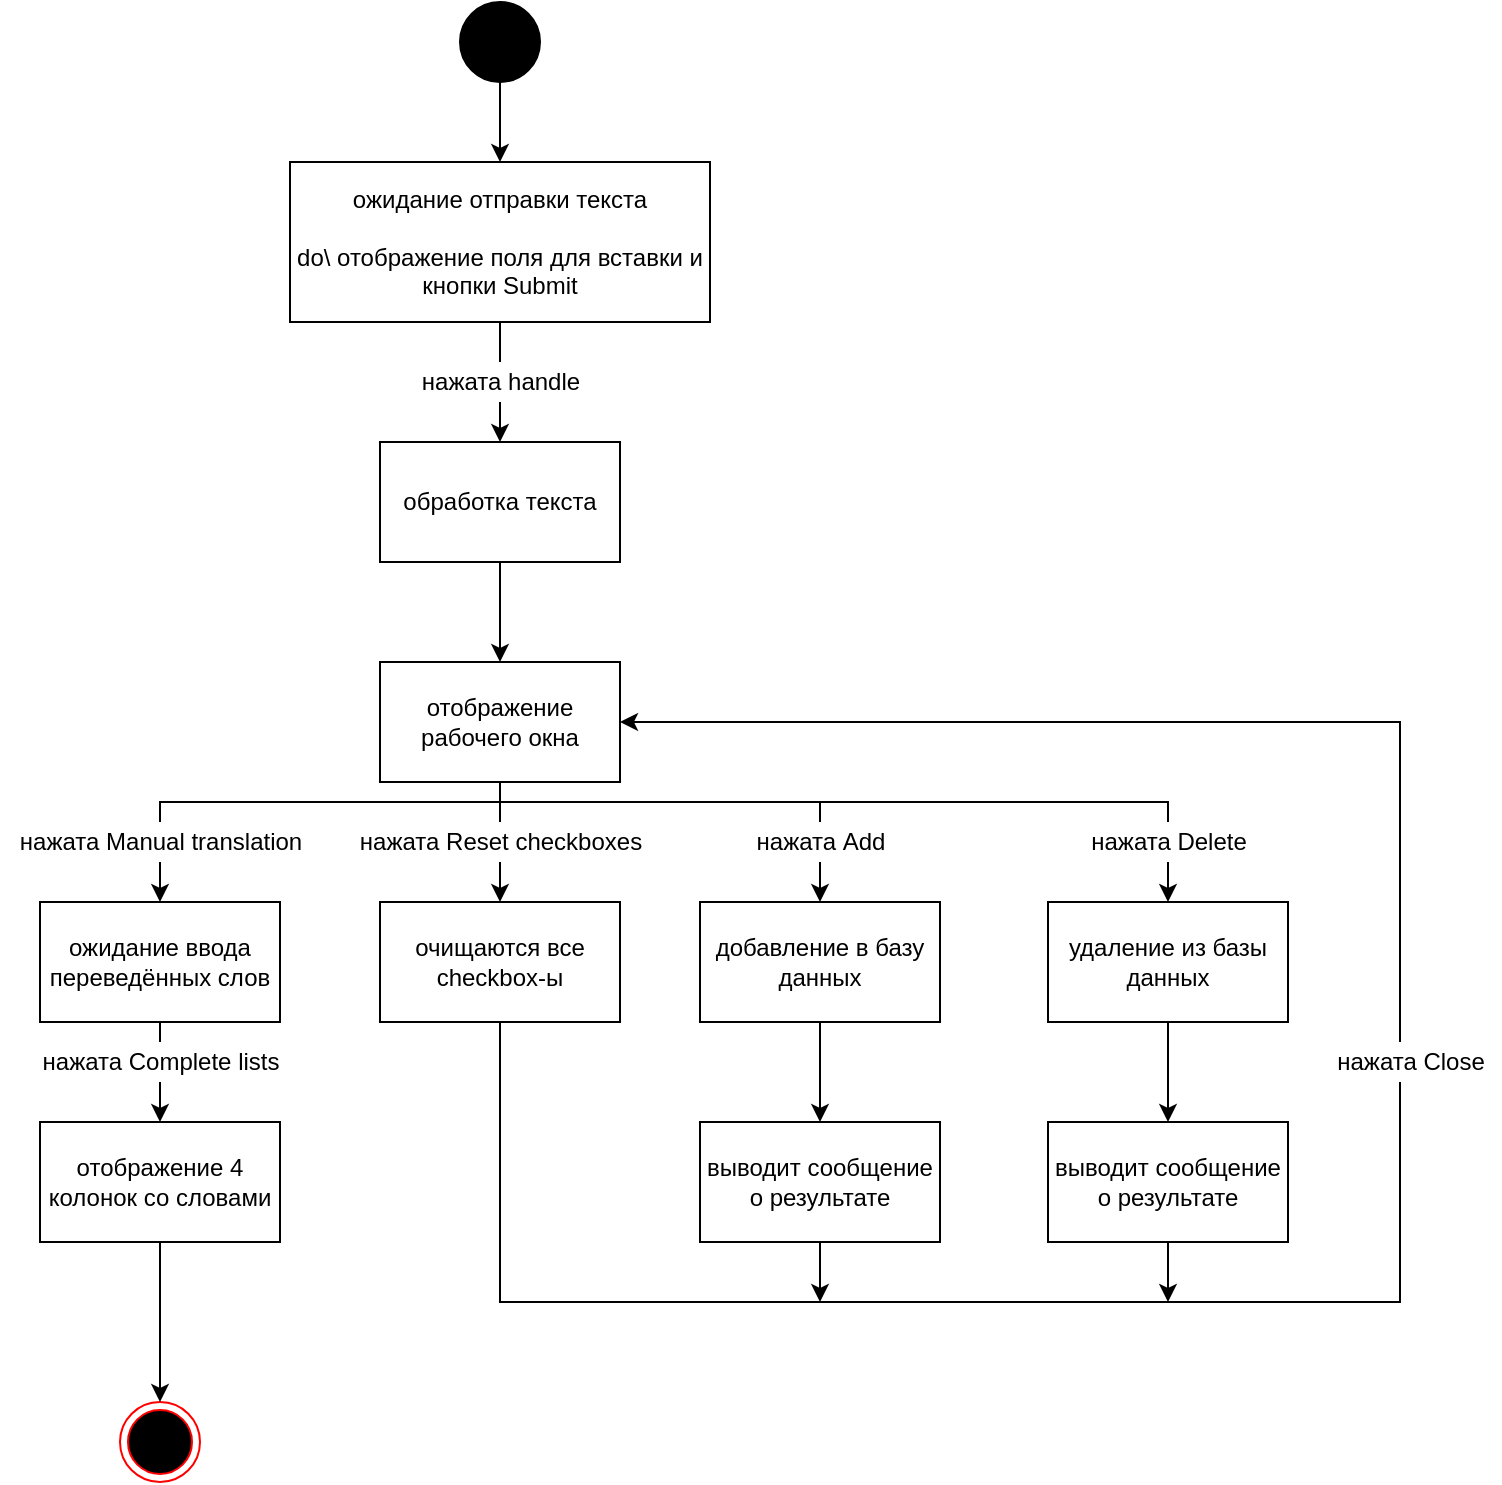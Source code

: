 <mxfile version="13.7.9" type="device" pages="5"><diagram id="DbfBoLWZFxEt-ANyCiOd" name="statechart"><mxGraphModel dx="701" dy="855" grid="1" gridSize="10" guides="1" tooltips="1" connect="1" arrows="1" fold="1" page="1" pageScale="1" pageWidth="827" pageHeight="1169" math="0" shadow="0"><root><mxCell id="0"/><mxCell id="1" parent="0"/><mxCell id="Uaahg4BbOrVN9GBiJII1-5" style="edgeStyle=orthogonalEdgeStyle;rounded=0;orthogonalLoop=1;jettySize=auto;html=1;entryX=0.5;entryY=0;entryDx=0;entryDy=0;" parent="1" source="Uaahg4BbOrVN9GBiJII1-1" target="Uaahg4BbOrVN9GBiJII1-4" edge="1"><mxGeometry relative="1" as="geometry"/></mxCell><mxCell id="Uaahg4BbOrVN9GBiJII1-1" value="" style="ellipse;whiteSpace=wrap;html=1;aspect=fixed;fillColor=#000000;" parent="1" vertex="1"><mxGeometry x="250" y="10" width="40" height="40" as="geometry"/></mxCell><mxCell id="Uaahg4BbOrVN9GBiJII1-7" value="" style="edgeStyle=orthogonalEdgeStyle;rounded=0;orthogonalLoop=1;jettySize=auto;html=1;" parent="1" source="Uaahg4BbOrVN9GBiJII1-4" target="Uaahg4BbOrVN9GBiJII1-6" edge="1"><mxGeometry relative="1" as="geometry"/></mxCell><mxCell id="Uaahg4BbOrVN9GBiJII1-4" value="ожидание отправки текста&lt;br&gt;&lt;br&gt;do\ отображение поля для вставки и кнопки Submit" style="rounded=0;whiteSpace=wrap;html=1;" parent="1" vertex="1"><mxGeometry x="165" y="90" width="210" height="80" as="geometry"/></mxCell><mxCell id="Uaahg4BbOrVN9GBiJII1-10" value="" style="edgeStyle=orthogonalEdgeStyle;rounded=0;orthogonalLoop=1;jettySize=auto;html=1;" parent="1" source="Uaahg4BbOrVN9GBiJII1-6" target="Uaahg4BbOrVN9GBiJII1-9" edge="1"><mxGeometry relative="1" as="geometry"/></mxCell><mxCell id="Uaahg4BbOrVN9GBiJII1-6" value="обработка текста" style="whiteSpace=wrap;html=1;rounded=0;" parent="1" vertex="1"><mxGeometry x="210" y="230" width="120" height="60" as="geometry"/></mxCell><mxCell id="Uaahg4BbOrVN9GBiJII1-8" value="нажата handle" style="text;html=1;align=center;verticalAlign=middle;resizable=0;points=[];autosize=1;fillColor=#ffffff;" parent="1" vertex="1"><mxGeometry x="225" y="190" width="90" height="20" as="geometry"/></mxCell><mxCell id="Uaahg4BbOrVN9GBiJII1-29" style="edgeStyle=orthogonalEdgeStyle;rounded=0;orthogonalLoop=1;jettySize=auto;html=1;entryX=0.5;entryY=0;entryDx=0;entryDy=0;" parent="1" source="Uaahg4BbOrVN9GBiJII1-9" target="Uaahg4BbOrVN9GBiJII1-28" edge="1"><mxGeometry relative="1" as="geometry"><Array as="points"><mxPoint x="270" y="410"/><mxPoint x="430" y="410"/></Array></mxGeometry></mxCell><mxCell id="Uaahg4BbOrVN9GBiJII1-33" style="edgeStyle=orthogonalEdgeStyle;rounded=0;orthogonalLoop=1;jettySize=auto;html=1;entryX=0.5;entryY=0;entryDx=0;entryDy=0;" parent="1" source="Uaahg4BbOrVN9GBiJII1-9" target="Uaahg4BbOrVN9GBiJII1-32" edge="1"><mxGeometry relative="1" as="geometry"><Array as="points"><mxPoint x="270" y="410"/><mxPoint x="604" y="410"/></Array></mxGeometry></mxCell><mxCell id="Uaahg4BbOrVN9GBiJII1-40" value="" style="edgeStyle=orthogonalEdgeStyle;rounded=0;orthogonalLoop=1;jettySize=auto;html=1;" parent="1" source="Uaahg4BbOrVN9GBiJII1-9" target="Uaahg4BbOrVN9GBiJII1-39" edge="1"><mxGeometry relative="1" as="geometry"><Array as="points"><mxPoint x="270" y="440"/><mxPoint x="270" y="440"/></Array></mxGeometry></mxCell><mxCell id="J5QCIVCEtOyUSUEysf1H-3" style="edgeStyle=orthogonalEdgeStyle;rounded=0;orthogonalLoop=1;jettySize=auto;html=1;exitX=0.5;exitY=1;exitDx=0;exitDy=0;entryX=0.5;entryY=0;entryDx=0;entryDy=0;" parent="1" source="Uaahg4BbOrVN9GBiJII1-9" target="J5QCIVCEtOyUSUEysf1H-2" edge="1"><mxGeometry relative="1" as="geometry"><Array as="points"><mxPoint x="270" y="410"/><mxPoint x="100" y="410"/></Array></mxGeometry></mxCell><mxCell id="Uaahg4BbOrVN9GBiJII1-9" value="отображение рабочего окна" style="whiteSpace=wrap;html=1;rounded=0;" parent="1" vertex="1"><mxGeometry x="210" y="340" width="120" height="60" as="geometry"/></mxCell><mxCell id="Uaahg4BbOrVN9GBiJII1-43" style="edgeStyle=orthogonalEdgeStyle;rounded=0;orthogonalLoop=1;jettySize=auto;html=1;exitX=0.5;exitY=1;exitDx=0;exitDy=0;" parent="1" source="Uaahg4BbOrVN9GBiJII1-11" edge="1"><mxGeometry relative="1" as="geometry"><mxPoint x="430" y="660" as="targetPoint"/></mxGeometry></mxCell><mxCell id="Uaahg4BbOrVN9GBiJII1-11" value="выводит сообщение о результате" style="whiteSpace=wrap;html=1;rounded=0;" parent="1" vertex="1"><mxGeometry x="370" y="570" width="120" height="60" as="geometry"/></mxCell><mxCell id="Uaahg4BbOrVN9GBiJII1-13" value="нажата Add" style="text;html=1;align=center;verticalAlign=middle;resizable=0;points=[];autosize=1;fillColor=#ffffff;" parent="1" vertex="1"><mxGeometry x="390" y="420" width="80" height="20" as="geometry"/></mxCell><mxCell id="Uaahg4BbOrVN9GBiJII1-36" style="edgeStyle=orthogonalEdgeStyle;rounded=0;orthogonalLoop=1;jettySize=auto;html=1;exitX=0.5;exitY=1;exitDx=0;exitDy=0;" parent="1" source="Uaahg4BbOrVN9GBiJII1-18" edge="1"><mxGeometry relative="1" as="geometry"><mxPoint x="604" y="660" as="targetPoint"/></mxGeometry></mxCell><mxCell id="Uaahg4BbOrVN9GBiJII1-18" value="&lt;span&gt;выводит сообщение о результате&lt;/span&gt;" style="whiteSpace=wrap;html=1;rounded=0;" parent="1" vertex="1"><mxGeometry x="544" y="570" width="120" height="60" as="geometry"/></mxCell><mxCell id="Uaahg4BbOrVN9GBiJII1-14" value="нажата Delete" style="text;html=1;align=center;verticalAlign=middle;resizable=0;points=[];autosize=1;fillColor=#ffffff;" parent="1" vertex="1"><mxGeometry x="559" y="420" width="90" height="20" as="geometry"/></mxCell><mxCell id="J5QCIVCEtOyUSUEysf1H-4" value="нажата Manual translation" style="text;html=1;align=center;verticalAlign=middle;resizable=0;points=[];autosize=1;fillColor=#ffffff;" parent="1" vertex="1"><mxGeometry x="20" y="420" width="160" height="20" as="geometry"/></mxCell><mxCell id="Uaahg4BbOrVN9GBiJII1-31" value="" style="edgeStyle=orthogonalEdgeStyle;rounded=0;orthogonalLoop=1;jettySize=auto;html=1;" parent="1" source="Uaahg4BbOrVN9GBiJII1-28" target="Uaahg4BbOrVN9GBiJII1-11" edge="1"><mxGeometry relative="1" as="geometry"/></mxCell><mxCell id="Uaahg4BbOrVN9GBiJII1-28" value="добавление в базу данных" style="whiteSpace=wrap;html=1;fillColor=#ffffff;" parent="1" vertex="1"><mxGeometry x="370" y="460" width="120" height="60" as="geometry"/></mxCell><mxCell id="Uaahg4BbOrVN9GBiJII1-34" value="" style="edgeStyle=orthogonalEdgeStyle;rounded=0;orthogonalLoop=1;jettySize=auto;html=1;" parent="1" source="Uaahg4BbOrVN9GBiJII1-32" target="Uaahg4BbOrVN9GBiJII1-18" edge="1"><mxGeometry relative="1" as="geometry"/></mxCell><mxCell id="Uaahg4BbOrVN9GBiJII1-32" value="удаление из базы данных" style="whiteSpace=wrap;html=1;fillColor=#ffffff;" parent="1" vertex="1"><mxGeometry x="544" y="460" width="120" height="60" as="geometry"/></mxCell><mxCell id="Uaahg4BbOrVN9GBiJII1-42" style="edgeStyle=orthogonalEdgeStyle;rounded=0;orthogonalLoop=1;jettySize=auto;html=1;entryX=1;entryY=0.5;entryDx=0;entryDy=0;" parent="1" source="Uaahg4BbOrVN9GBiJII1-39" target="Uaahg4BbOrVN9GBiJII1-9" edge="1"><mxGeometry relative="1" as="geometry"><mxPoint x="270" y="660" as="targetPoint"/><Array as="points"><mxPoint x="270" y="660"/><mxPoint x="720" y="660"/><mxPoint x="720" y="370"/></Array></mxGeometry></mxCell><mxCell id="Uaahg4BbOrVN9GBiJII1-39" value="очищаются все checkbox-ы" style="whiteSpace=wrap;html=1;rounded=0;" parent="1" vertex="1"><mxGeometry x="210" y="460" width="120" height="60" as="geometry"/></mxCell><mxCell id="Uaahg4BbOrVN9GBiJII1-41" value="нажата Reset checkboxes" style="text;html=1;align=center;verticalAlign=middle;resizable=0;points=[];autosize=1;fillColor=#ffffff;" parent="1" vertex="1"><mxGeometry x="190" y="420" width="160" height="20" as="geometry"/></mxCell><mxCell id="Uaahg4BbOrVN9GBiJII1-45" value="" style="ellipse;html=1;shape=endState;fillColor=#000000;strokeColor=#ff0000;" parent="1" vertex="1"><mxGeometry x="80" y="710" width="40" height="40" as="geometry"/></mxCell><mxCell id="J5QCIVCEtOyUSUEysf1H-8" style="edgeStyle=orthogonalEdgeStyle;rounded=0;orthogonalLoop=1;jettySize=auto;html=1;entryX=0.5;entryY=0;entryDx=0;entryDy=0;" parent="1" source="J5QCIVCEtOyUSUEysf1H-5" target="Uaahg4BbOrVN9GBiJII1-45" edge="1"><mxGeometry relative="1" as="geometry"><mxPoint x="100" y="700" as="targetPoint"/><Array as="points"/></mxGeometry></mxCell><mxCell id="J5QCIVCEtOyUSUEysf1H-5" value="отображение 4 колонок со словами" style="whiteSpace=wrap;html=1;" parent="1" vertex="1"><mxGeometry x="40" y="570" width="120" height="60" as="geometry"/></mxCell><mxCell id="Uaahg4BbOrVN9GBiJII1-37" value="нажата Close" style="text;html=1;align=center;verticalAlign=middle;resizable=0;points=[];autosize=1;fillColor=#ffffff;" parent="1" vertex="1"><mxGeometry x="680" y="530" width="90" height="20" as="geometry"/></mxCell><mxCell id="J5QCIVCEtOyUSUEysf1H-6" value="" style="edgeStyle=orthogonalEdgeStyle;rounded=0;orthogonalLoop=1;jettySize=auto;html=1;" parent="1" source="J5QCIVCEtOyUSUEysf1H-2" target="J5QCIVCEtOyUSUEysf1H-5" edge="1"><mxGeometry relative="1" as="geometry"/></mxCell><mxCell id="J5QCIVCEtOyUSUEysf1H-2" value="ожидание ввода переведённых слов" style="whiteSpace=wrap;html=1;" parent="1" vertex="1"><mxGeometry x="40" y="460" width="120" height="60" as="geometry"/></mxCell><mxCell id="J5QCIVCEtOyUSUEysf1H-7" value="нажата Complete lists" style="text;html=1;align=center;verticalAlign=middle;resizable=0;points=[];autosize=1;fillColor=#ffffff;" parent="1" vertex="1"><mxGeometry x="35" y="530" width="130" height="20" as="geometry"/></mxCell></root></mxGraphModel></diagram><diagram id="JIhOavbpxu20vDzbm7Pc" name="sequence"><mxGraphModel dx="701" dy="2024" grid="1" gridSize="10" guides="1" tooltips="1" connect="1" arrows="1" fold="1" page="1" pageScale="1" pageWidth="827" pageHeight="1169" math="0" shadow="0"><root><mxCell id="7PIrNWYttkDcKMODhnjM-0"/><mxCell id="7PIrNWYttkDcKMODhnjM-1" parent="7PIrNWYttkDcKMODhnjM-0"/><mxCell id="7PIrNWYttkDcKMODhnjM-2" value="prepare for print" style="shape=umlFrame;whiteSpace=wrap;html=1;width=80;height=30;" vertex="1" parent="7PIrNWYttkDcKMODhnjM-1"><mxGeometry x="10" y="1620" width="960" height="520" as="geometry"/></mxCell><mxCell id="7PIrNWYttkDcKMODhnjM-3" value="return" style="html=1;verticalAlign=bottom;endArrow=open;dashed=1;endSize=8;" edge="1" parent="7PIrNWYttkDcKMODhnjM-1" source="7PIrNWYttkDcKMODhnjM-65" target="7PIrNWYttkDcKMODhnjM-63"><mxGeometry relative="1" as="geometry"><mxPoint x="440" y="1810" as="targetPoint"/><mxPoint x="589.5" y="1810" as="sourcePoint"/><Array as="points"><mxPoint x="470" y="1800"/></Array></mxGeometry></mxCell><mxCell id="7PIrNWYttkDcKMODhnjM-4" value="reset checkboxes" style="shape=umlFrame;whiteSpace=wrap;html=1;width=80;height=40;" vertex="1" parent="7PIrNWYttkDcKMODhnjM-1"><mxGeometry x="10" y="480" width="360" height="260" as="geometry"/></mxCell><mxCell id="7PIrNWYttkDcKMODhnjM-5" value="handle" style="shape=umlFrame;whiteSpace=wrap;html=1;" vertex="1" parent="7PIrNWYttkDcKMODhnjM-1"><mxGeometry x="10" y="-50" width="910" height="460" as="geometry"/></mxCell><mxCell id="7PIrNWYttkDcKMODhnjM-6" value="delete" style="shape=umlFrame;whiteSpace=wrap;html=1;" vertex="1" parent="7PIrNWYttkDcKMODhnjM-1"><mxGeometry x="10" y="800" width="690" height="360" as="geometry"/></mxCell><mxCell id="7PIrNWYttkDcKMODhnjM-7" value="add" style="shape=umlFrame;whiteSpace=wrap;html=1;" vertex="1" parent="7PIrNWYttkDcKMODhnjM-1"><mxGeometry x="10" y="1220" width="690" height="370" as="geometry"/></mxCell><mxCell id="7PIrNWYttkDcKMODhnjM-8" value="" style="shape=umlLifeline;participant=umlActor;perimeter=lifelinePerimeter;whiteSpace=wrap;html=1;container=1;collapsible=0;recursiveResize=0;verticalAlign=top;spacingTop=36;outlineConnect=0;" vertex="1" parent="7PIrNWYttkDcKMODhnjM-1"><mxGeometry x="70" width="20" height="380" as="geometry"/></mxCell><mxCell id="7PIrNWYttkDcKMODhnjM-9" value="Processer&lt;br&gt;:processer" style="shape=umlLifeline;perimeter=lifelinePerimeter;whiteSpace=wrap;html=1;container=1;collapsible=0;recursiveResize=0;outlineConnect=0;" vertex="1" parent="7PIrNWYttkDcKMODhnjM-1"><mxGeometry x="410" width="100" height="380" as="geometry"/></mxCell><mxCell id="7PIrNWYttkDcKMODhnjM-10" value="" style="html=1;points=[];perimeter=orthogonalPerimeter;" vertex="1" parent="7PIrNWYttkDcKMODhnjM-9"><mxGeometry x="45" y="80" width="10" height="190" as="geometry"/></mxCell><mxCell id="7PIrNWYttkDcKMODhnjM-11" value="handle script" style="shape=umlLifeline;perimeter=lifelinePerimeter;whiteSpace=wrap;html=1;container=1;collapsible=0;recursiveResize=0;outlineConnect=0;" vertex="1" parent="7PIrNWYttkDcKMODhnjM-1"><mxGeometry x="200" width="100" height="380" as="geometry"/></mxCell><mxCell id="7PIrNWYttkDcKMODhnjM-12" value="" style="html=1;points=[];perimeter=orthogonalPerimeter;" vertex="1" parent="7PIrNWYttkDcKMODhnjM-11"><mxGeometry x="45" y="70" width="10" height="220" as="geometry"/></mxCell><mxCell id="7PIrNWYttkDcKMODhnjM-13" value="process text" style="html=1;verticalAlign=bottom;endArrow=block;entryX=0;entryY=0;" edge="1" parent="7PIrNWYttkDcKMODhnjM-1" source="7PIrNWYttkDcKMODhnjM-11" target="7PIrNWYttkDcKMODhnjM-10"><mxGeometry relative="1" as="geometry"><mxPoint x="320" y="80" as="sourcePoint"/></mxGeometry></mxCell><mxCell id="7PIrNWYttkDcKMODhnjM-14" value="return" style="html=1;verticalAlign=bottom;endArrow=open;dashed=1;endSize=8;exitX=0;exitY=0.95;" edge="1" parent="7PIrNWYttkDcKMODhnjM-1" source="7PIrNWYttkDcKMODhnjM-10" target="7PIrNWYttkDcKMODhnjM-11"><mxGeometry relative="1" as="geometry"><mxPoint x="385" y="156" as="targetPoint"/></mxGeometry></mxCell><mxCell id="7PIrNWYttkDcKMODhnjM-15" value="database" style="shape=umlLifeline;perimeter=lifelinePerimeter;whiteSpace=wrap;html=1;container=1;collapsible=0;recursiveResize=0;outlineConnect=0;" vertex="1" parent="7PIrNWYttkDcKMODhnjM-1"><mxGeometry x="760" width="100" height="380" as="geometry"/></mxCell><mxCell id="7PIrNWYttkDcKMODhnjM-16" value="" style="html=1;points=[];perimeter=orthogonalPerimeter;" vertex="1" parent="7PIrNWYttkDcKMODhnjM-15"><mxGeometry x="45" y="180" width="10" height="50" as="geometry"/></mxCell><mxCell id="7PIrNWYttkDcKMODhnjM-17" value="get words" style="html=1;verticalAlign=bottom;endArrow=block;entryX=0;entryY=0;" edge="1" parent="7PIrNWYttkDcKMODhnjM-1" source="7PIrNWYttkDcKMODhnjM-9" target="7PIrNWYttkDcKMODhnjM-16"><mxGeometry relative="1" as="geometry"><mxPoint x="575" y="90" as="sourcePoint"/></mxGeometry></mxCell><mxCell id="7PIrNWYttkDcKMODhnjM-18" value="return" style="html=1;verticalAlign=bottom;endArrow=open;dashed=1;endSize=8;exitX=0;exitY=0.95;" edge="1" parent="7PIrNWYttkDcKMODhnjM-1" source="7PIrNWYttkDcKMODhnjM-16" target="7PIrNWYttkDcKMODhnjM-9"><mxGeometry relative="1" as="geometry"><mxPoint x="575" y="166" as="targetPoint"/></mxGeometry></mxCell><mxCell id="7PIrNWYttkDcKMODhnjM-19" value="Word&lt;br&gt;:Word" style="shape=umlLifeline;perimeter=lifelinePerimeter;whiteSpace=wrap;html=1;container=1;collapsible=0;recursiveResize=0;outlineConnect=0;" vertex="1" parent="7PIrNWYttkDcKMODhnjM-1"><mxGeometry x="590" width="100" height="380" as="geometry"/></mxCell><mxCell id="7PIrNWYttkDcKMODhnjM-20" value="" style="html=1;points=[];perimeter=orthogonalPerimeter;" vertex="1" parent="7PIrNWYttkDcKMODhnjM-19"><mxGeometry x="45" y="90" width="10" height="60" as="geometry"/></mxCell><mxCell id="7PIrNWYttkDcKMODhnjM-21" value="new with word, context" style="html=1;verticalAlign=bottom;endArrow=block;entryX=0;entryY=0;" edge="1" parent="7PIrNWYttkDcKMODhnjM-1" source="7PIrNWYttkDcKMODhnjM-9" target="7PIrNWYttkDcKMODhnjM-20"><mxGeometry relative="1" as="geometry"><mxPoint x="565" y="90" as="sourcePoint"/></mxGeometry></mxCell><mxCell id="7PIrNWYttkDcKMODhnjM-22" value="return" style="html=1;verticalAlign=bottom;endArrow=open;dashed=1;endSize=8;exitX=0;exitY=0.95;" edge="1" parent="7PIrNWYttkDcKMODhnjM-1" source="7PIrNWYttkDcKMODhnjM-20" target="7PIrNWYttkDcKMODhnjM-9"><mxGeometry relative="1" as="geometry"><mxPoint x="565" y="166" as="targetPoint"/></mxGeometry></mxCell><mxCell id="7PIrNWYttkDcKMODhnjM-23" value="dispatch" style="html=1;verticalAlign=bottom;endArrow=block;entryX=0;entryY=0;" edge="1" parent="7PIrNWYttkDcKMODhnjM-1" source="7PIrNWYttkDcKMODhnjM-8" target="7PIrNWYttkDcKMODhnjM-12"><mxGeometry relative="1" as="geometry"><mxPoint x="175" y="120" as="sourcePoint"/></mxGeometry></mxCell><mxCell id="7PIrNWYttkDcKMODhnjM-24" value="return" style="html=1;verticalAlign=bottom;endArrow=open;dashed=1;endSize=8;exitX=0;exitY=0.95;" edge="1" parent="7PIrNWYttkDcKMODhnjM-1" source="7PIrNWYttkDcKMODhnjM-12" target="7PIrNWYttkDcKMODhnjM-8"><mxGeometry relative="1" as="geometry"><mxPoint x="175" y="196" as="targetPoint"/></mxGeometry></mxCell><mxCell id="7PIrNWYttkDcKMODhnjM-25" value="" style="shape=umlLifeline;participant=umlActor;perimeter=lifelinePerimeter;whiteSpace=wrap;html=1;container=1;collapsible=0;recursiveResize=0;verticalAlign=top;spacingTop=36;outlineConnect=0;" vertex="1" parent="7PIrNWYttkDcKMODhnjM-1"><mxGeometry x="110" y="520" width="20" height="180" as="geometry"/></mxCell><mxCell id="7PIrNWYttkDcKMODhnjM-26" value="handle script" style="shape=umlLifeline;perimeter=lifelinePerimeter;whiteSpace=wrap;html=1;container=1;collapsible=0;recursiveResize=0;outlineConnect=0;" vertex="1" parent="7PIrNWYttkDcKMODhnjM-1"><mxGeometry x="230" y="520" width="100" height="180" as="geometry"/></mxCell><mxCell id="7PIrNWYttkDcKMODhnjM-27" value="" style="html=1;points=[];perimeter=orthogonalPerimeter;" vertex="1" parent="7PIrNWYttkDcKMODhnjM-26"><mxGeometry x="45" y="65" width="10" height="80" as="geometry"/></mxCell><mxCell id="7PIrNWYttkDcKMODhnjM-28" value="reset checkboxes" style="html=1;verticalAlign=bottom;endArrow=block;entryX=0;entryY=0;" edge="1" parent="7PIrNWYttkDcKMODhnjM-1" source="7PIrNWYttkDcKMODhnjM-25" target="7PIrNWYttkDcKMODhnjM-27"><mxGeometry relative="1" as="geometry"><mxPoint x="175" y="585" as="sourcePoint"/></mxGeometry></mxCell><mxCell id="7PIrNWYttkDcKMODhnjM-29" value="return" style="html=1;verticalAlign=bottom;endArrow=open;dashed=1;endSize=8;exitX=0;exitY=0.95;" edge="1" parent="7PIrNWYttkDcKMODhnjM-1" source="7PIrNWYttkDcKMODhnjM-27" target="7PIrNWYttkDcKMODhnjM-25"><mxGeometry relative="1" as="geometry"><mxPoint x="175" y="661" as="targetPoint"/></mxGeometry></mxCell><mxCell id="7PIrNWYttkDcKMODhnjM-30" value="" style="shape=umlLifeline;participant=umlActor;perimeter=lifelinePerimeter;whiteSpace=wrap;html=1;container=1;collapsible=0;recursiveResize=0;verticalAlign=top;spacingTop=36;outlineConnect=0;" vertex="1" parent="7PIrNWYttkDcKMODhnjM-1"><mxGeometry x="70" y="840" width="20" height="300" as="geometry"/></mxCell><mxCell id="7PIrNWYttkDcKMODhnjM-31" value="database" style="shape=umlLifeline;perimeter=lifelinePerimeter;whiteSpace=wrap;html=1;container=1;collapsible=0;recursiveResize=0;outlineConnect=0;" vertex="1" parent="7PIrNWYttkDcKMODhnjM-1"><mxGeometry x="560" y="840" width="100" height="300" as="geometry"/></mxCell><mxCell id="7PIrNWYttkDcKMODhnjM-32" value="" style="html=1;points=[];perimeter=orthogonalPerimeter;" vertex="1" parent="7PIrNWYttkDcKMODhnjM-31"><mxGeometry x="45" y="90" width="10" height="80" as="geometry"/></mxCell><mxCell id="7PIrNWYttkDcKMODhnjM-33" value="handle script" style="shape=umlLifeline;perimeter=lifelinePerimeter;whiteSpace=wrap;html=1;container=1;collapsible=0;recursiveResize=0;outlineConnect=0;" vertex="1" parent="7PIrNWYttkDcKMODhnjM-1"><mxGeometry x="190" y="840" width="100" height="300" as="geometry"/></mxCell><mxCell id="7PIrNWYttkDcKMODhnjM-34" value="" style="html=1;points=[];perimeter=orthogonalPerimeter;" vertex="1" parent="7PIrNWYttkDcKMODhnjM-33"><mxGeometry x="45" y="70" width="10" height="120" as="geometry"/></mxCell><mxCell id="7PIrNWYttkDcKMODhnjM-35" value="delete word" style="html=1;verticalAlign=bottom;endArrow=block;entryX=0;entryY=0;" edge="1" parent="7PIrNWYttkDcKMODhnjM-1" source="7PIrNWYttkDcKMODhnjM-30" target="7PIrNWYttkDcKMODhnjM-34"><mxGeometry relative="1" as="geometry"><mxPoint x="165" y="910" as="sourcePoint"/></mxGeometry></mxCell><mxCell id="7PIrNWYttkDcKMODhnjM-36" value="return" style="html=1;verticalAlign=bottom;endArrow=open;dashed=1;endSize=8;exitX=0;exitY=0.95;" edge="1" parent="7PIrNWYttkDcKMODhnjM-1" source="7PIrNWYttkDcKMODhnjM-34" target="7PIrNWYttkDcKMODhnjM-30"><mxGeometry relative="1" as="geometry"><mxPoint x="165" y="986" as="targetPoint"/></mxGeometry></mxCell><mxCell id="7PIrNWYttkDcKMODhnjM-37" value="delete script" style="shape=umlLifeline;perimeter=lifelinePerimeter;whiteSpace=wrap;html=1;container=1;collapsible=0;recursiveResize=0;outlineConnect=0;" vertex="1" parent="7PIrNWYttkDcKMODhnjM-1"><mxGeometry x="380" y="840" width="100" height="300" as="geometry"/></mxCell><mxCell id="7PIrNWYttkDcKMODhnjM-38" value="" style="html=1;points=[];perimeter=orthogonalPerimeter;" vertex="1" parent="7PIrNWYttkDcKMODhnjM-37"><mxGeometry x="45" y="80" width="10" height="100" as="geometry"/></mxCell><mxCell id="7PIrNWYttkDcKMODhnjM-39" value="word" style="html=1;verticalAlign=bottom;endArrow=block;entryX=0;entryY=0;" edge="1" parent="7PIrNWYttkDcKMODhnjM-1" source="7PIrNWYttkDcKMODhnjM-33" target="7PIrNWYttkDcKMODhnjM-38"><mxGeometry relative="1" as="geometry"><mxPoint x="355" y="920" as="sourcePoint"/></mxGeometry></mxCell><mxCell id="7PIrNWYttkDcKMODhnjM-40" value="result" style="html=1;verticalAlign=bottom;endArrow=open;dashed=1;endSize=8;exitX=0;exitY=0.95;" edge="1" parent="7PIrNWYttkDcKMODhnjM-1" source="7PIrNWYttkDcKMODhnjM-38" target="7PIrNWYttkDcKMODhnjM-33"><mxGeometry relative="1" as="geometry"><mxPoint x="355" y="996" as="targetPoint"/></mxGeometry></mxCell><mxCell id="7PIrNWYttkDcKMODhnjM-41" value="delete word" style="html=1;verticalAlign=bottom;endArrow=block;entryX=0;entryY=0;strokeWidth=1;" edge="1" parent="7PIrNWYttkDcKMODhnjM-1" source="7PIrNWYttkDcKMODhnjM-37" target="7PIrNWYttkDcKMODhnjM-32"><mxGeometry x="0.031" relative="1" as="geometry"><mxPoint x="535" y="930" as="sourcePoint"/><mxPoint x="1" as="offset"/></mxGeometry></mxCell><mxCell id="7PIrNWYttkDcKMODhnjM-42" value="result" style="html=1;verticalAlign=bottom;endArrow=open;dashed=1;endSize=8;exitX=0;exitY=0.95;" edge="1" parent="7PIrNWYttkDcKMODhnjM-1" source="7PIrNWYttkDcKMODhnjM-32" target="7PIrNWYttkDcKMODhnjM-37"><mxGeometry relative="1" as="geometry"><mxPoint x="535" y="1006" as="targetPoint"/></mxGeometry></mxCell><mxCell id="7PIrNWYttkDcKMODhnjM-43" value="" style="shape=umlLifeline;participant=umlActor;perimeter=lifelinePerimeter;whiteSpace=wrap;html=1;container=1;collapsible=0;recursiveResize=0;verticalAlign=top;spacingTop=36;outlineConnect=0;" vertex="1" parent="7PIrNWYttkDcKMODhnjM-1"><mxGeometry x="70" y="1260" width="20" height="300" as="geometry"/></mxCell><mxCell id="7PIrNWYttkDcKMODhnjM-44" value="database" style="shape=umlLifeline;perimeter=lifelinePerimeter;whiteSpace=wrap;html=1;container=1;collapsible=0;recursiveResize=0;outlineConnect=0;" vertex="1" parent="7PIrNWYttkDcKMODhnjM-1"><mxGeometry x="560" y="1260" width="100" height="300" as="geometry"/></mxCell><mxCell id="7PIrNWYttkDcKMODhnjM-45" value="" style="html=1;points=[];perimeter=orthogonalPerimeter;" vertex="1" parent="7PIrNWYttkDcKMODhnjM-44"><mxGeometry x="45" y="90" width="10" height="80" as="geometry"/></mxCell><mxCell id="7PIrNWYttkDcKMODhnjM-46" value="handle script" style="shape=umlLifeline;perimeter=lifelinePerimeter;whiteSpace=wrap;html=1;container=1;collapsible=0;recursiveResize=0;outlineConnect=0;" vertex="1" parent="7PIrNWYttkDcKMODhnjM-1"><mxGeometry x="190" y="1260" width="100" height="300" as="geometry"/></mxCell><mxCell id="7PIrNWYttkDcKMODhnjM-47" value="" style="html=1;points=[];perimeter=orthogonalPerimeter;" vertex="1" parent="7PIrNWYttkDcKMODhnjM-46"><mxGeometry x="45" y="70" width="10" height="120" as="geometry"/></mxCell><mxCell id="7PIrNWYttkDcKMODhnjM-48" value="PrepareForPrint_1 script" style="shape=umlLifeline;perimeter=lifelinePerimeter;whiteSpace=wrap;html=1;container=1;collapsible=0;recursiveResize=0;outlineConnect=0;" vertex="1" parent="7PIrNWYttkDcKMODhnjM-1"><mxGeometry x="190" y="1670" width="100" height="440" as="geometry"/></mxCell><mxCell id="7PIrNWYttkDcKMODhnjM-49" value="send form" style="html=1;verticalAlign=bottom;endArrow=block;entryX=0;entryY=0;" edge="1" parent="7PIrNWYttkDcKMODhnjM-1" source="7PIrNWYttkDcKMODhnjM-43" target="7PIrNWYttkDcKMODhnjM-47"><mxGeometry relative="1" as="geometry"><mxPoint x="165" y="1330" as="sourcePoint"/></mxGeometry></mxCell><mxCell id="7PIrNWYttkDcKMODhnjM-50" value="return" style="html=1;verticalAlign=bottom;endArrow=open;dashed=1;endSize=8;exitX=0;exitY=0.95;" edge="1" parent="7PIrNWYttkDcKMODhnjM-1" source="7PIrNWYttkDcKMODhnjM-47" target="7PIrNWYttkDcKMODhnjM-43"><mxGeometry relative="1" as="geometry"><mxPoint x="165" y="1406" as="targetPoint"/></mxGeometry></mxCell><mxCell id="7PIrNWYttkDcKMODhnjM-51" value="add script" style="shape=umlLifeline;perimeter=lifelinePerimeter;whiteSpace=wrap;html=1;container=1;collapsible=0;recursiveResize=0;outlineConnect=0;" vertex="1" parent="7PIrNWYttkDcKMODhnjM-1"><mxGeometry x="380" y="1260" width="100" height="300" as="geometry"/></mxCell><mxCell id="7PIrNWYttkDcKMODhnjM-52" value="" style="html=1;points=[];perimeter=orthogonalPerimeter;" vertex="1" parent="7PIrNWYttkDcKMODhnjM-51"><mxGeometry x="45" y="80" width="10" height="100" as="geometry"/></mxCell><mxCell id="7PIrNWYttkDcKMODhnjM-53" value="POST" style="html=1;verticalAlign=bottom;endArrow=block;entryX=0;entryY=0;" edge="1" parent="7PIrNWYttkDcKMODhnjM-1" source="7PIrNWYttkDcKMODhnjM-46" target="7PIrNWYttkDcKMODhnjM-52"><mxGeometry relative="1" as="geometry"><mxPoint x="355" y="1340" as="sourcePoint"/></mxGeometry></mxCell><mxCell id="7PIrNWYttkDcKMODhnjM-54" value="result" style="html=1;verticalAlign=bottom;endArrow=open;dashed=1;endSize=8;exitX=0;exitY=0.95;" edge="1" parent="7PIrNWYttkDcKMODhnjM-1" source="7PIrNWYttkDcKMODhnjM-52" target="7PIrNWYttkDcKMODhnjM-46"><mxGeometry relative="1" as="geometry"><mxPoint x="355" y="1416" as="targetPoint"/></mxGeometry></mxCell><mxCell id="7PIrNWYttkDcKMODhnjM-55" value="add words" style="html=1;verticalAlign=bottom;endArrow=block;entryX=0;entryY=0;strokeWidth=1;" edge="1" parent="7PIrNWYttkDcKMODhnjM-1" source="7PIrNWYttkDcKMODhnjM-51" target="7PIrNWYttkDcKMODhnjM-45"><mxGeometry x="0.031" relative="1" as="geometry"><mxPoint x="535" y="1350" as="sourcePoint"/><mxPoint x="1" as="offset"/></mxGeometry></mxCell><mxCell id="7PIrNWYttkDcKMODhnjM-56" value="result" style="html=1;verticalAlign=bottom;endArrow=open;dashed=1;endSize=8;exitX=0;exitY=0.95;" edge="1" parent="7PIrNWYttkDcKMODhnjM-1" source="7PIrNWYttkDcKMODhnjM-45" target="7PIrNWYttkDcKMODhnjM-51"><mxGeometry relative="1" as="geometry"><mxPoint x="535" y="1426" as="targetPoint"/></mxGeometry></mxCell><mxCell id="7PIrNWYttkDcKMODhnjM-57" value="" style="shape=umlLifeline;participant=umlActor;perimeter=lifelinePerimeter;whiteSpace=wrap;html=1;container=1;collapsible=0;recursiveResize=0;verticalAlign=top;spacingTop=36;outlineConnect=0;" vertex="1" parent="7PIrNWYttkDcKMODhnjM-1"><mxGeometry x="70" y="1670" width="20" height="440" as="geometry"/></mxCell><mxCell id="7PIrNWYttkDcKMODhnjM-58" value="paste words" style="html=1;verticalAlign=bottom;endArrow=block;" edge="1" parent="7PIrNWYttkDcKMODhnjM-57" target="7PIrNWYttkDcKMODhnjM-48"><mxGeometry width="80" relative="1" as="geometry"><mxPoint x="10" y="250" as="sourcePoint"/><mxPoint x="90" y="250" as="targetPoint"/></mxGeometry></mxCell><mxCell id="7PIrNWYttkDcKMODhnjM-59" value="click Next" style="html=1;verticalAlign=bottom;endArrow=block;" edge="1" parent="7PIrNWYttkDcKMODhnjM-57" target="7PIrNWYttkDcKMODhnjM-48"><mxGeometry width="80" relative="1" as="geometry"><mxPoint x="10" y="270" as="sourcePoint"/><mxPoint x="90" y="270" as="targetPoint"/></mxGeometry></mxCell><mxCell id="7PIrNWYttkDcKMODhnjM-60" value="send text" style="html=1;verticalAlign=bottom;endArrow=block;entryX=0.5;entryY=0.182;entryDx=0;entryDy=0;entryPerimeter=0;" edge="1" parent="7PIrNWYttkDcKMODhnjM-1" source="7PIrNWYttkDcKMODhnjM-57" target="7PIrNWYttkDcKMODhnjM-48"><mxGeometry relative="1" as="geometry"><mxPoint x="165" y="1750" as="sourcePoint"/><mxPoint x="235" y="1750" as="targetPoint"/></mxGeometry></mxCell><mxCell id="7PIrNWYttkDcKMODhnjM-61" value="list of words only" style="html=1;verticalAlign=bottom;endArrow=open;dashed=1;endSize=8;exitX=0.5;exitY=0.377;exitDx=0;exitDy=0;exitPerimeter=0;" edge="1" parent="7PIrNWYttkDcKMODhnjM-1" source="7PIrNWYttkDcKMODhnjM-48" target="7PIrNWYttkDcKMODhnjM-57"><mxGeometry relative="1" as="geometry"><mxPoint x="165" y="1826" as="targetPoint"/><mxPoint x="235" y="1835.5" as="sourcePoint"/></mxGeometry></mxCell><mxCell id="7PIrNWYttkDcKMODhnjM-62" value="Processer&lt;br&gt;:processer" style="shape=umlLifeline;perimeter=lifelinePerimeter;whiteSpace=wrap;html=1;container=1;collapsible=0;recursiveResize=0;outlineConnect=0;" vertex="1" parent="7PIrNWYttkDcKMODhnjM-1"><mxGeometry x="330" y="1670" width="100" height="440" as="geometry"/></mxCell><mxCell id="7PIrNWYttkDcKMODhnjM-63" value="" style="html=1;points=[];perimeter=orthogonalPerimeter;" vertex="1" parent="7PIrNWYttkDcKMODhnjM-62"><mxGeometry x="46" y="90" width="10" height="60" as="geometry"/></mxCell><mxCell id="7PIrNWYttkDcKMODhnjM-64" value="Word&lt;br&gt;:Word" style="shape=umlLifeline;perimeter=lifelinePerimeter;whiteSpace=wrap;html=1;container=1;collapsible=0;recursiveResize=0;outlineConnect=0;" vertex="1" parent="7PIrNWYttkDcKMODhnjM-1"><mxGeometry x="470" y="1670" width="100" height="440" as="geometry"/></mxCell><mxCell id="7PIrNWYttkDcKMODhnjM-65" value="" style="html=1;points=[];perimeter=orthogonalPerimeter;" vertex="1" parent="7PIrNWYttkDcKMODhnjM-64"><mxGeometry x="45" y="90" width="10" height="50" as="geometry"/></mxCell><mxCell id="7PIrNWYttkDcKMODhnjM-66" value="new with word, context" style="html=1;verticalAlign=bottom;endArrow=block;" edge="1" parent="7PIrNWYttkDcKMODhnjM-1" source="7PIrNWYttkDcKMODhnjM-63" target="7PIrNWYttkDcKMODhnjM-65"><mxGeometry relative="1" as="geometry"><mxPoint x="415" y="1770" as="sourcePoint"/><mxPoint x="550" y="1760" as="targetPoint"/><Array as="points"><mxPoint x="500" y="1770"/></Array></mxGeometry></mxCell><mxCell id="7PIrNWYttkDcKMODhnjM-67" value="send text" style="html=1;verticalAlign=bottom;endArrow=block;entryX=0;entryY=0;" edge="1" parent="7PIrNWYttkDcKMODhnjM-1" source="7PIrNWYttkDcKMODhnjM-48" target="7PIrNWYttkDcKMODhnjM-63"><mxGeometry relative="1" as="geometry"><mxPoint x="245" y="1760" as="sourcePoint"/></mxGeometry></mxCell><mxCell id="7PIrNWYttkDcKMODhnjM-68" value="return words" style="html=1;verticalAlign=bottom;endArrow=open;dashed=1;endSize=8;exitX=0;exitY=0.95;" edge="1" parent="7PIrNWYttkDcKMODhnjM-1" source="7PIrNWYttkDcKMODhnjM-63" target="7PIrNWYttkDcKMODhnjM-48"><mxGeometry relative="1" as="geometry"><mxPoint x="245" y="1817" as="targetPoint"/></mxGeometry></mxCell><mxCell id="7PIrNWYttkDcKMODhnjM-69" value="Site&lt;br&gt;:translator" style="shape=umlLifeline;perimeter=lifelinePerimeter;whiteSpace=wrap;html=1;container=1;collapsible=0;recursiveResize=0;outlineConnect=0;" vertex="1" parent="7PIrNWYttkDcKMODhnjM-1"><mxGeometry x="610" y="1670" width="100" height="440" as="geometry"/></mxCell><mxCell id="7PIrNWYttkDcKMODhnjM-70" value="" style="html=1;points=[];perimeter=orthogonalPerimeter;" vertex="1" parent="7PIrNWYttkDcKMODhnjM-69"><mxGeometry x="45" y="190" width="10" height="30" as="geometry"/></mxCell><mxCell id="7PIrNWYttkDcKMODhnjM-71" value="list of words only" style="html=1;verticalAlign=bottom;endArrow=block;entryX=0;entryY=0;" edge="1" parent="7PIrNWYttkDcKMODhnjM-1" source="7PIrNWYttkDcKMODhnjM-57" target="7PIrNWYttkDcKMODhnjM-70"><mxGeometry relative="1" as="geometry"><mxPoint x="585" y="1860" as="sourcePoint"/></mxGeometry></mxCell><mxCell id="7PIrNWYttkDcKMODhnjM-72" value="translated list of words" style="html=1;verticalAlign=bottom;endArrow=open;dashed=1;endSize=8;exitX=0;exitY=0.95;" edge="1" parent="7PIrNWYttkDcKMODhnjM-1" source="7PIrNWYttkDcKMODhnjM-70" target="7PIrNWYttkDcKMODhnjM-57"><mxGeometry relative="1" as="geometry"><mxPoint x="585" y="1936" as="targetPoint"/></mxGeometry></mxCell><mxCell id="7PIrNWYttkDcKMODhnjM-73" value="PrepareForPrint_2&lt;br&gt;script" style="shape=umlLifeline;perimeter=lifelinePerimeter;whiteSpace=wrap;html=1;container=1;collapsible=0;recursiveResize=0;outlineConnect=0;" vertex="1" parent="7PIrNWYttkDcKMODhnjM-1"><mxGeometry x="750" y="1670" width="100" height="440" as="geometry"/></mxCell><mxCell id="7PIrNWYttkDcKMODhnjM-74" value="" style="html=1;points=[];perimeter=orthogonalPerimeter;" vertex="1" parent="7PIrNWYttkDcKMODhnjM-73"><mxGeometry x="45" y="280" width="10" height="80" as="geometry"/></mxCell><mxCell id="7PIrNWYttkDcKMODhnjM-75" value="split on 4 columns" style="html=1;verticalAlign=bottom;endArrow=block;entryX=0;entryY=0;" edge="1" parent="7PIrNWYttkDcKMODhnjM-1" source="7PIrNWYttkDcKMODhnjM-48" target="7PIrNWYttkDcKMODhnjM-74"><mxGeometry relative="1" as="geometry"><mxPoint x="725" y="1950" as="sourcePoint"/></mxGeometry></mxCell><mxCell id="7PIrNWYttkDcKMODhnjM-76" value="show 4 columns of words" style="html=1;verticalAlign=bottom;endArrow=open;dashed=1;endSize=8;exitX=0;exitY=0.95;" edge="1" parent="7PIrNWYttkDcKMODhnjM-1" source="7PIrNWYttkDcKMODhnjM-74" target="7PIrNWYttkDcKMODhnjM-57"><mxGeometry relative="1" as="geometry"><mxPoint x="725" y="2026" as="targetPoint"/></mxGeometry></mxCell><mxCell id="7PIrNWYttkDcKMODhnjM-77" value="" style="shape=umlDestroy;whiteSpace=wrap;html=1;strokeWidth=3;" vertex="1" parent="7PIrNWYttkDcKMODhnjM-1"><mxGeometry x="65" y="2090" width="30" height="30" as="geometry"/></mxCell></root></mxGraphModel></diagram><diagram id="yQFaUMZ3Ym7RHhQWJobp" name="use_case"><mxGraphModel dx="701" dy="855" grid="1" gridSize="10" guides="1" tooltips="1" connect="1" arrows="1" fold="1" page="1" pageScale="1" pageWidth="827" pageHeight="1169" math="0" shadow="0"><root><mxCell id="zihmtEzLTDPIR3Urqt2s-0"/><mxCell id="zihmtEzLTDPIR3Urqt2s-1" parent="zihmtEzLTDPIR3Urqt2s-0"/><mxCell id="zihmtEzLTDPIR3Urqt2s-2" style="rounded=0;orthogonalLoop=1;jettySize=auto;html=1;exitX=0.5;exitY=0.5;exitDx=0;exitDy=0;exitPerimeter=0;entryX=0;entryY=1;entryDx=0;entryDy=0;" edge="1" parent="zihmtEzLTDPIR3Urqt2s-1" source="zihmtEzLTDPIR3Urqt2s-3" target="zihmtEzLTDPIR3Urqt2s-8"><mxGeometry relative="1" as="geometry"/></mxCell><mxCell id="zihmtEzLTDPIR3Urqt2s-3" value="Actor" style="shape=umlActor;verticalLabelPosition=bottom;verticalAlign=top;html=1;" vertex="1" parent="zihmtEzLTDPIR3Urqt2s-1"><mxGeometry x="170" y="285" width="30" height="60" as="geometry"/></mxCell><mxCell id="zihmtEzLTDPIR3Urqt2s-4" style="rounded=0;orthogonalLoop=1;jettySize=auto;html=1;exitX=1;exitY=0;exitDx=0;exitDy=0;entryX=0.264;entryY=0.986;entryDx=0;entryDy=0;entryPerimeter=0;" edge="1" parent="zihmtEzLTDPIR3Urqt2s-1" source="zihmtEzLTDPIR3Urqt2s-7" target="zihmtEzLTDPIR3Urqt2s-9"><mxGeometry relative="1" as="geometry"/></mxCell><mxCell id="zihmtEzLTDPIR3Urqt2s-5" style="edgeStyle=none;rounded=0;orthogonalLoop=1;jettySize=auto;html=1;exitX=1;exitY=0.5;exitDx=0;exitDy=0;entryX=0;entryY=0.5;entryDx=0;entryDy=0;" edge="1" parent="zihmtEzLTDPIR3Urqt2s-1" source="zihmtEzLTDPIR3Urqt2s-7" target="zihmtEzLTDPIR3Urqt2s-10"><mxGeometry relative="1" as="geometry"/></mxCell><mxCell id="zihmtEzLTDPIR3Urqt2s-6" style="edgeStyle=none;rounded=0;orthogonalLoop=1;jettySize=auto;html=1;exitX=1;exitY=1;exitDx=0;exitDy=0;entryX=0;entryY=0;entryDx=0;entryDy=0;" edge="1" parent="zihmtEzLTDPIR3Urqt2s-1" source="zihmtEzLTDPIR3Urqt2s-7" target="zihmtEzLTDPIR3Urqt2s-11"><mxGeometry relative="1" as="geometry"/></mxCell><mxCell id="zihmtEzLTDPIR3Urqt2s-7" value="handle" style="ellipse;whiteSpace=wrap;html=1;" vertex="1" parent="zihmtEzLTDPIR3Urqt2s-1"><mxGeometry x="310" y="280" width="140" height="70" as="geometry"/></mxCell><mxCell id="zihmtEzLTDPIR3Urqt2s-8" value="prepare for print" style="ellipse;whiteSpace=wrap;html=1;" vertex="1" parent="zihmtEzLTDPIR3Urqt2s-1"><mxGeometry x="240" y="190" width="140" height="70" as="geometry"/></mxCell><mxCell id="zihmtEzLTDPIR3Urqt2s-9" value="add words" style="ellipse;whiteSpace=wrap;html=1;" vertex="1" parent="zihmtEzLTDPIR3Urqt2s-1"><mxGeometry x="430" y="150" width="140" height="70" as="geometry"/></mxCell><mxCell id="zihmtEzLTDPIR3Urqt2s-10" value="delete word" style="ellipse;whiteSpace=wrap;html=1;" vertex="1" parent="zihmtEzLTDPIR3Urqt2s-1"><mxGeometry x="530" y="275" width="140" height="70" as="geometry"/></mxCell><mxCell id="zihmtEzLTDPIR3Urqt2s-11" value="reset checkboxes" style="ellipse;whiteSpace=wrap;html=1;" vertex="1" parent="zihmtEzLTDPIR3Urqt2s-1"><mxGeometry x="460" y="390" width="140" height="70" as="geometry"/></mxCell><mxCell id="zihmtEzLTDPIR3Urqt2s-12" value="" style="endArrow=classic;html=1;entryX=0;entryY=0.5;entryDx=0;entryDy=0;exitX=0.5;exitY=0.5;exitDx=0;exitDy=0;exitPerimeter=0;" edge="1" parent="zihmtEzLTDPIR3Urqt2s-1" source="zihmtEzLTDPIR3Urqt2s-3" target="zihmtEzLTDPIR3Urqt2s-7"><mxGeometry width="50" height="50" relative="1" as="geometry"><mxPoint x="190" y="500" as="sourcePoint"/><mxPoint x="240" y="450" as="targetPoint"/></mxGeometry></mxCell></root></mxGraphModel></diagram><diagram id="hsc02nl1QNfW5YgSS15y" name="components"><mxGraphModel dx="701" dy="855" grid="1" gridSize="10" guides="1" tooltips="1" connect="1" arrows="1" fold="1" page="1" pageScale="1" pageWidth="827" pageHeight="1169" math="0" shadow="0"><root><mxCell id="7C0ckbOb6Sp4oGYw9e-g-0"/><mxCell id="7C0ckbOb6Sp4oGYw9e-g-1" parent="7C0ckbOb6Sp4oGYw9e-g-0"/><mxCell id="7C0ckbOb6Sp4oGYw9e-g-2" style="edgeStyle=none;rounded=0;orthogonalLoop=1;jettySize=auto;html=1;exitX=0.5;exitY=1;exitDx=0;exitDy=0;entryX=0.5;entryY=0;entryDx=0;entryDy=0;dashed=1;" edge="1" parent="7C0ckbOb6Sp4oGYw9e-g-1" source="7C0ckbOb6Sp4oGYw9e-g-4" target="7C0ckbOb6Sp4oGYw9e-g-5"><mxGeometry relative="1" as="geometry"/></mxCell><mxCell id="7C0ckbOb6Sp4oGYw9e-g-3" style="edgeStyle=none;rounded=0;orthogonalLoop=1;jettySize=auto;html=1;exitX=0.75;exitY=0;exitDx=0;exitDy=0;entryX=0.25;entryY=1;entryDx=0;entryDy=0;dashed=1;" edge="1" parent="7C0ckbOb6Sp4oGYw9e-g-1" source="7C0ckbOb6Sp4oGYw9e-g-4"><mxGeometry relative="1" as="geometry"><mxPoint x="597.5" y="190" as="targetPoint"/></mxGeometry></mxCell><mxCell id="7C0ckbOb6Sp4oGYw9e-g-4" value="Processor" style="shape=module;align=left;spacingLeft=20;align=center;verticalAlign=top;" vertex="1" parent="7C0ckbOb6Sp4oGYw9e-g-1"><mxGeometry x="480" y="290" width="100" height="50" as="geometry"/></mxCell><mxCell id="7C0ckbOb6Sp4oGYw9e-g-5" value="Word" style="shape=module;align=left;spacingLeft=20;align=center;verticalAlign=top;" vertex="1" parent="7C0ckbOb6Sp4oGYw9e-g-1"><mxGeometry x="480" y="370" width="100" height="50" as="geometry"/></mxCell><mxCell id="7C0ckbOb6Sp4oGYw9e-g-6" style="edgeStyle=none;rounded=0;orthogonalLoop=1;jettySize=auto;html=1;exitX=1;exitY=0.5;exitDx=0;exitDy=0;entryX=0;entryY=0;entryDx=0;entryDy=15;entryPerimeter=0;dashed=1;" edge="1" parent="7C0ckbOb6Sp4oGYw9e-g-1" source="7C0ckbOb6Sp4oGYw9e-g-11" target="7C0ckbOb6Sp4oGYw9e-g-4"><mxGeometry relative="1" as="geometry"/></mxCell><mxCell id="7C0ckbOb6Sp4oGYw9e-g-7" style="edgeStyle=none;rounded=0;orthogonalLoop=1;jettySize=auto;html=1;exitX=1;exitY=0.75;exitDx=0;exitDy=0;entryX=0;entryY=0;entryDx=0;entryDy=15;entryPerimeter=0;dashed=1;" edge="1" parent="7C0ckbOb6Sp4oGYw9e-g-1" source="7C0ckbOb6Sp4oGYw9e-g-11" target="7C0ckbOb6Sp4oGYw9e-g-5"><mxGeometry relative="1" as="geometry"/></mxCell><mxCell id="7C0ckbOb6Sp4oGYw9e-g-8" style="edgeStyle=none;rounded=0;orthogonalLoop=1;jettySize=auto;html=1;exitX=0.75;exitY=0;exitDx=0;exitDy=0;entryX=0.5;entryY=1;entryDx=0;entryDy=0;dashed=1;" edge="1" parent="7C0ckbOb6Sp4oGYw9e-g-1" source="7C0ckbOb6Sp4oGYw9e-g-11" target="7C0ckbOb6Sp4oGYw9e-g-18"><mxGeometry relative="1" as="geometry"/></mxCell><mxCell id="7C0ckbOb6Sp4oGYw9e-g-9" style="edgeStyle=none;rounded=0;orthogonalLoop=1;jettySize=auto;html=1;exitX=0.5;exitY=0;exitDx=0;exitDy=0;entryX=0.5;entryY=1;entryDx=0;entryDy=0;dashed=1;" edge="1" parent="7C0ckbOb6Sp4oGYw9e-g-1" source="7C0ckbOb6Sp4oGYw9e-g-11" target="7C0ckbOb6Sp4oGYw9e-g-20"><mxGeometry relative="1" as="geometry"/></mxCell><mxCell id="7C0ckbOb6Sp4oGYw9e-g-10" style="rounded=0;orthogonalLoop=1;jettySize=auto;html=1;exitX=0.5;exitY=1;exitDx=0;exitDy=0;entryX=0.5;entryY=0;entryDx=0;entryDy=0;dashed=1;" edge="1" parent="7C0ckbOb6Sp4oGYw9e-g-1" source="7C0ckbOb6Sp4oGYw9e-g-11" target="7C0ckbOb6Sp4oGYw9e-g-13"><mxGeometry relative="1" as="geometry"/></mxCell><mxCell id="7C0ckbOb6Sp4oGYw9e-g-11" value="listOfWords" style="shape=module;align=left;spacingLeft=20;align=center;verticalAlign=top;" vertex="1" parent="7C0ckbOb6Sp4oGYw9e-g-1"><mxGeometry x="300" y="300" width="100" height="50" as="geometry"/></mxCell><mxCell id="7C0ckbOb6Sp4oGYw9e-g-12" style="edgeStyle=none;rounded=0;orthogonalLoop=1;jettySize=auto;html=1;exitX=0.5;exitY=1;exitDx=0;exitDy=0;entryX=0.5;entryY=0;entryDx=0;entryDy=0;dashed=1;" edge="1" parent="7C0ckbOb6Sp4oGYw9e-g-1" source="7C0ckbOb6Sp4oGYw9e-g-13" target="7C0ckbOb6Sp4oGYw9e-g-14"><mxGeometry relative="1" as="geometry"/></mxCell><mxCell id="7C0ckbOb6Sp4oGYw9e-g-13" value="manualTranslation" style="shape=module;align=left;spacingLeft=20;align=center;verticalAlign=top;" vertex="1" parent="7C0ckbOb6Sp4oGYw9e-g-1"><mxGeometry x="300" y="420" width="120" height="50" as="geometry"/></mxCell><mxCell id="7C0ckbOb6Sp4oGYw9e-g-14" value="CompleteLists" style="shape=module;align=left;spacingLeft=20;align=center;verticalAlign=top;" vertex="1" parent="7C0ckbOb6Sp4oGYw9e-g-1"><mxGeometry x="300" y="520" width="120" height="50" as="geometry"/></mxCell><mxCell id="7C0ckbOb6Sp4oGYw9e-g-15" style="edgeStyle=none;rounded=0;orthogonalLoop=1;jettySize=auto;html=1;exitX=1;exitY=0.5;exitDx=0;exitDy=0;entryX=0;entryY=0;entryDx=0;entryDy=15;dashed=1;entryPerimeter=0;" edge="1" parent="7C0ckbOb6Sp4oGYw9e-g-1" source="7C0ckbOb6Sp4oGYw9e-g-16" target="7C0ckbOb6Sp4oGYw9e-g-11"><mxGeometry relative="1" as="geometry"/></mxCell><mxCell id="7C0ckbOb6Sp4oGYw9e-g-16" value="index" style="shape=module;align=left;spacingLeft=20;align=center;verticalAlign=top;" vertex="1" parent="7C0ckbOb6Sp4oGYw9e-g-1"><mxGeometry x="120" y="290" width="100" height="50" as="geometry"/></mxCell><mxCell id="7C0ckbOb6Sp4oGYw9e-g-17" style="edgeStyle=none;rounded=0;orthogonalLoop=1;jettySize=auto;html=1;exitX=1;exitY=0.25;exitDx=0;exitDy=0;entryX=0;entryY=0;entryDx=0;entryDy=35;entryPerimeter=0;dashed=1;" edge="1" parent="7C0ckbOb6Sp4oGYw9e-g-1" source="7C0ckbOb6Sp4oGYw9e-g-18"><mxGeometry relative="1" as="geometry"><mxPoint x="570" y="175" as="targetPoint"/></mxGeometry></mxCell><mxCell id="7C0ckbOb6Sp4oGYw9e-g-18" value="add" style="shape=module;align=left;spacingLeft=20;align=center;verticalAlign=top;" vertex="1" parent="7C0ckbOb6Sp4oGYw9e-g-1"><mxGeometry x="360" y="190" width="100" height="50" as="geometry"/></mxCell><mxCell id="7C0ckbOb6Sp4oGYw9e-g-19" style="edgeStyle=none;rounded=0;orthogonalLoop=1;jettySize=auto;html=1;exitX=1;exitY=0.25;exitDx=0;exitDy=0;entryX=0;entryY=0;entryDx=0;entryDy=15;entryPerimeter=0;dashed=1;" edge="1" parent="7C0ckbOb6Sp4oGYw9e-g-1" source="7C0ckbOb6Sp4oGYw9e-g-20"><mxGeometry relative="1" as="geometry"><mxPoint x="570" y="155" as="targetPoint"/></mxGeometry></mxCell><mxCell id="7C0ckbOb6Sp4oGYw9e-g-20" value="delete" style="shape=module;align=left;spacingLeft=20;align=center;verticalAlign=top;" vertex="1" parent="7C0ckbOb6Sp4oGYw9e-g-1"><mxGeometry x="240" y="160" width="100" height="50" as="geometry"/></mxCell><mxCell id="7C0ckbOb6Sp4oGYw9e-g-21" value="" style="verticalLabelPosition=bottom;aspect=fixed;html=1;verticalAlign=top;strokeColor=none;align=center;outlineConnect=0;shape=mxgraph.citrix.database;" vertex="1" parent="7C0ckbOb6Sp4oGYw9e-g-1"><mxGeometry x="570" y="140" width="42.5" height="50" as="geometry"/></mxCell></root></mxGraphModel></diagram><diagram id="zVlDqfKwD-hxtW-GkKKG" name="classes"><mxGraphModel dx="701" dy="855" grid="1" gridSize="10" guides="1" tooltips="1" connect="1" arrows="1" fold="1" page="1" pageScale="1" pageWidth="827" pageHeight="1169" math="0" shadow="0"><root><mxCell id="Gq3X7Rlgfuj9J3fbECnS-0"/><mxCell id="Gq3X7Rlgfuj9J3fbECnS-1" parent="Gq3X7Rlgfuj9J3fbECnS-0"/><mxCell id="Gq3X7Rlgfuj9J3fbECnS-2" value="processor" style="html=1;" vertex="1" parent="Gq3X7Rlgfuj9J3fbECnS-1"><mxGeometry x="250" y="320" width="110" height="50" as="geometry"/></mxCell><mxCell id="Gq3X7Rlgfuj9J3fbECnS-3" value="word" style="html=1;" vertex="1" parent="Gq3X7Rlgfuj9J3fbECnS-1"><mxGeometry x="90" y="320" width="110" height="50" as="geometry"/></mxCell><mxCell id="Gq3X7Rlgfuj9J3fbECnS-4" value="blockOfWords" style="whiteSpace=wrap;html=1;" vertex="1" parent="Gq3X7Rlgfuj9J3fbECnS-1"><mxGeometry x="440" y="310" width="120" height="60" as="geometry"/></mxCell><mxCell id="Gq3X7Rlgfuj9J3fbECnS-5" value="blockOfTranslatedWords" style="whiteSpace=wrap;html=1;" vertex="1" parent="Gq3X7Rlgfuj9J3fbECnS-1"><mxGeometry x="450" y="400" width="160" height="60" as="geometry"/></mxCell></root></mxGraphModel></diagram></mxfile>